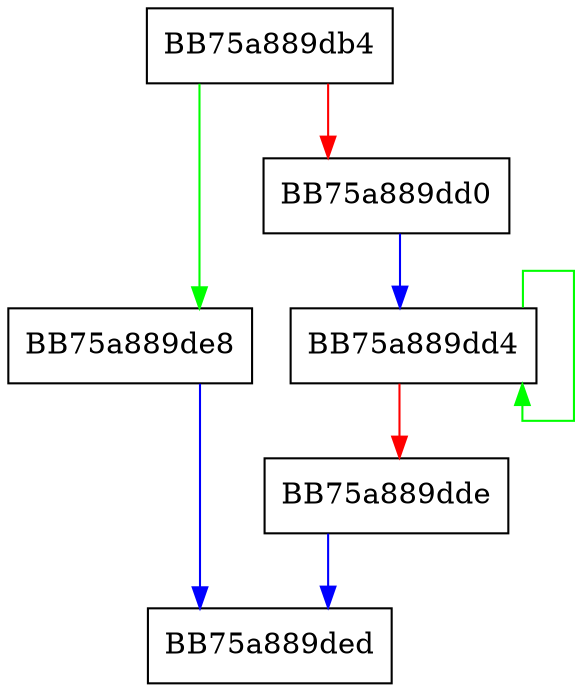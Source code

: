 digraph WPP_SF_IISIIIIILD {
  node [shape="box"];
  graph [splines=ortho];
  BB75a889db4 -> BB75a889de8 [color="green"];
  BB75a889db4 -> BB75a889dd0 [color="red"];
  BB75a889dd0 -> BB75a889dd4 [color="blue"];
  BB75a889dd4 -> BB75a889dd4 [color="green"];
  BB75a889dd4 -> BB75a889dde [color="red"];
  BB75a889dde -> BB75a889ded [color="blue"];
  BB75a889de8 -> BB75a889ded [color="blue"];
}